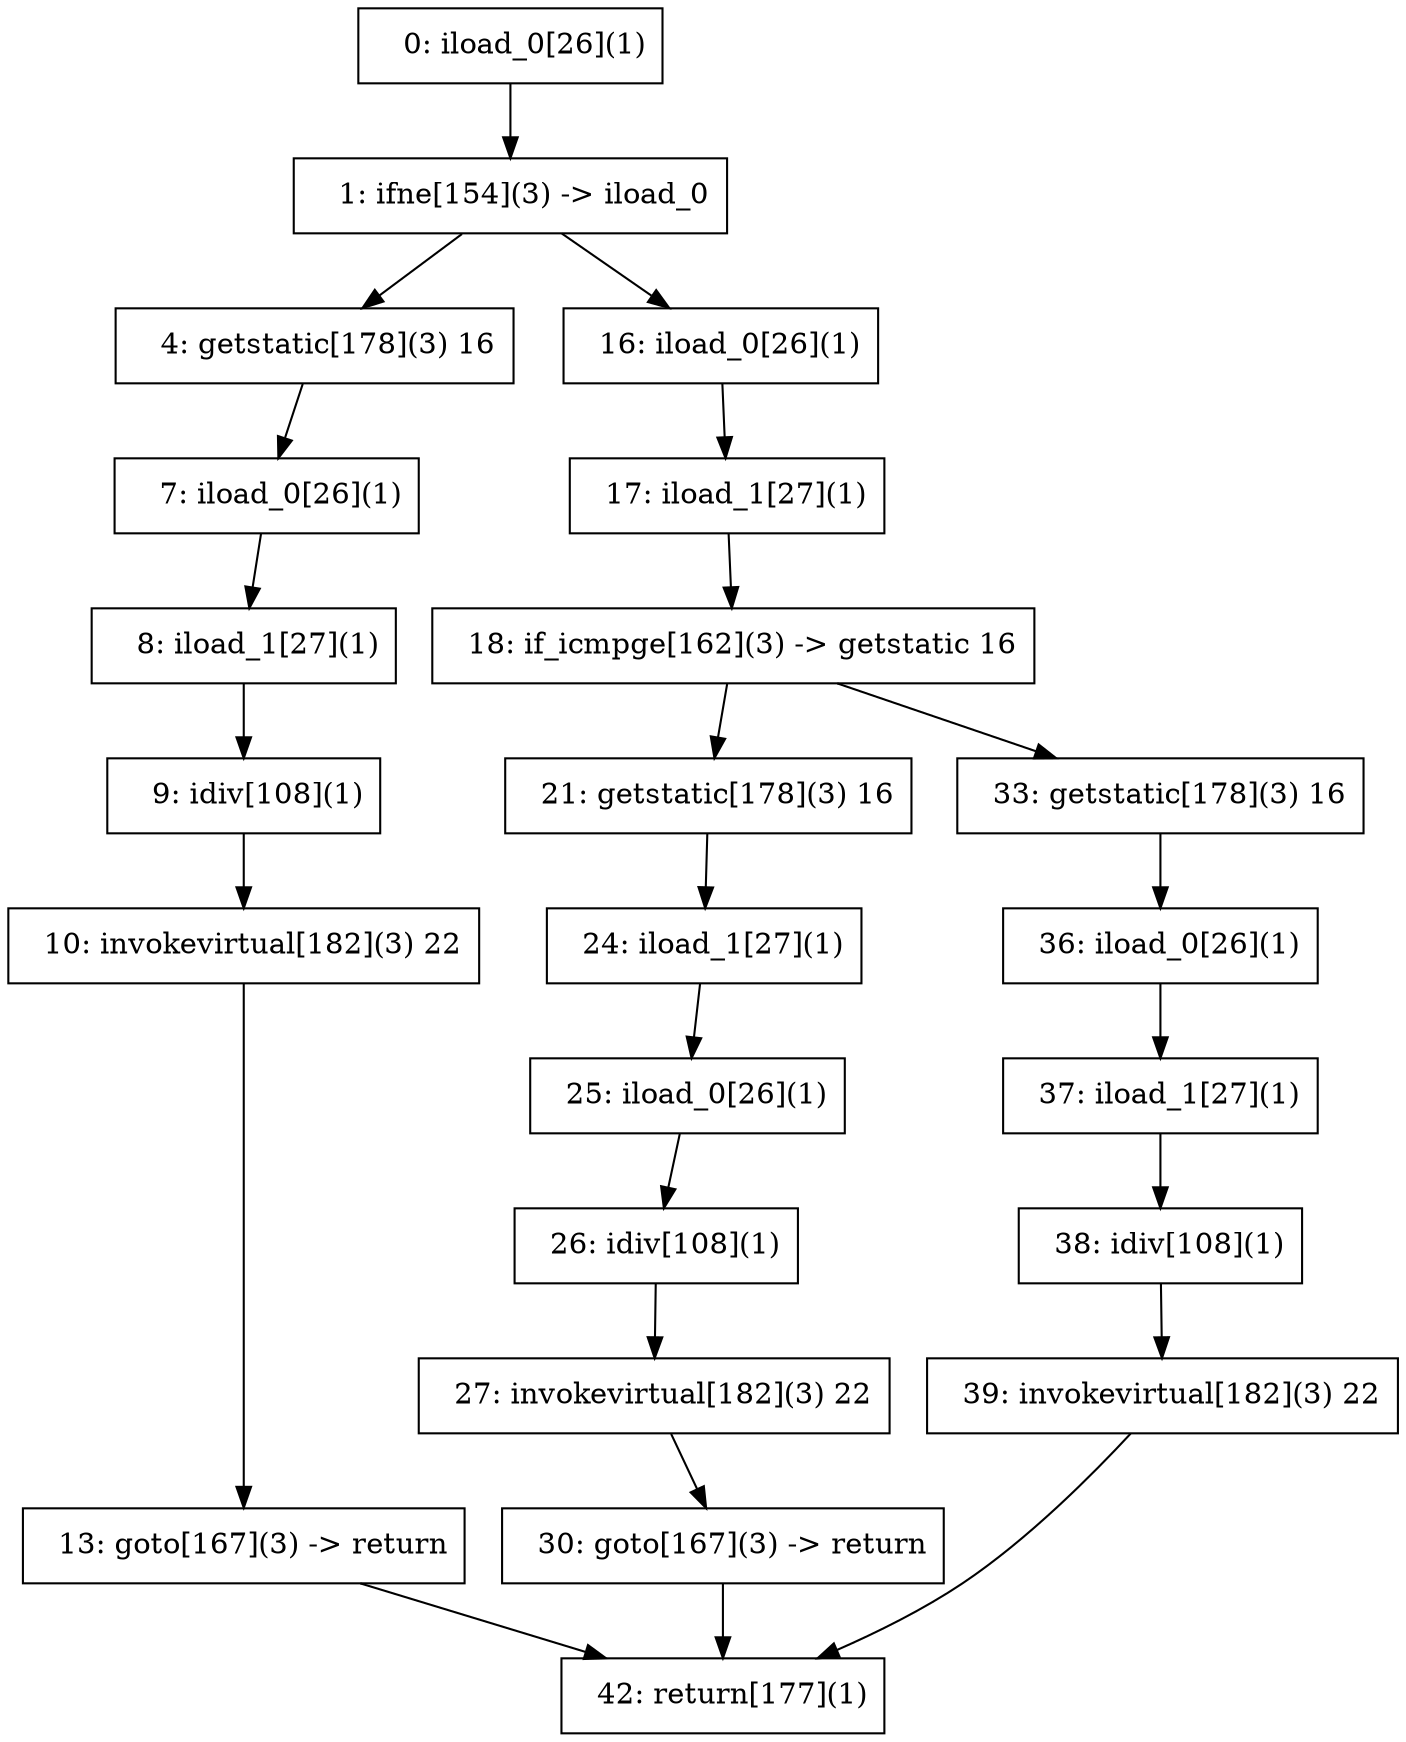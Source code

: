 digraph v1 {
	node [shape=box]

	21 [label="  21: getstatic[178](3) 16"];
	21 -> 24;
	30 [label="  30: goto[167](3) -> return"];
	30 -> 42;
	26 [label="  26: idiv[108](1)"];
	26 -> 27;
	37 [label="  37: iload_1[27](1)"];
	37 -> 38;
	25 [label="  25: iload_0[26](1)"];
	25 -> 26;
	9 [label="   9: idiv[108](1)"];
	9 -> 10;
	33 [label="  33: getstatic[178](3) 16"];
	33 -> 36;
	18 [label="  18: if_icmpge[162](3) -> getstatic 16"];
	18 -> 21;
	18 -> 33;
	24 [label="  24: iload_1[27](1)"];
	24 -> 25;
	39 [label="  39: invokevirtual[182](3) 22"];
	39 -> 42;
	13 [label="  13: goto[167](3) -> return"];
	13 -> 42;
	10 [label="  10: invokevirtual[182](3) 22"];
	10 -> 13;
	8 [label="   8: iload_1[27](1)"];
	8 -> 9;
	36 [label="  36: iload_0[26](1)"];
	36 -> 37;
	38 [label="  38: idiv[108](1)"];
	38 -> 39;
	17 [label="  17: iload_1[27](1)"];
	17 -> 18;
	27 [label="  27: invokevirtual[182](3) 22"];
	27 -> 30;
	1 [label="   1: ifne[154](3) -> iload_0"];
	1 -> 4;
	1 -> 16;
	0 [label="   0: iload_0[26](1)"];
	0 -> 1;
	42 [label="  42: return[177](1)"];
	16 [label="  16: iload_0[26](1)"];
	16 -> 17;
	4 [label="   4: getstatic[178](3) 16"];
	4 -> 7;
	7 [label="   7: iload_0[26](1)"];
	7 -> 8;
}